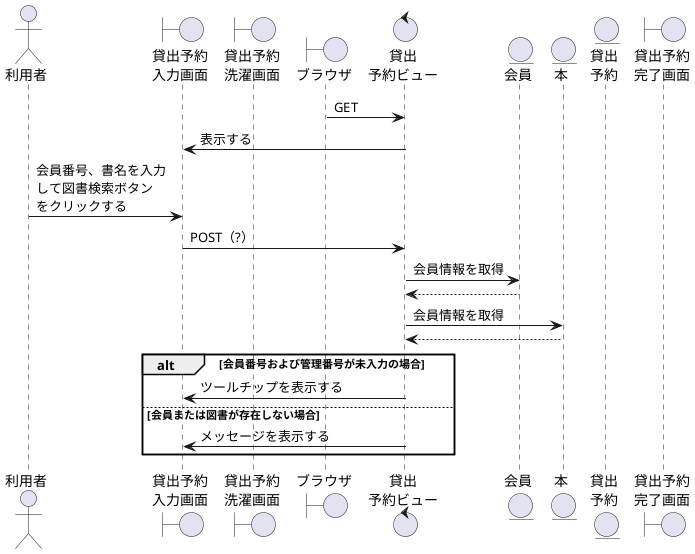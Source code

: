 @startuml KY

actor "利用者" as user
boundary "貸出予約\n入力画面" as KYKs
boundary "貸出予約\n洗濯画面" as KYs
boundary "ブラウザ" as brz
control "貸出\n予約ビュー" as KYv
entity "会員" as member
entity "本" as book
entity "貸出\n予約" as KY
boundary "貸出予約\n完了画面" as KYOKs
 

brz -> KYv: GET
KYKs <- KYv: 表示する
user -> KYKs: 会員番号、書名を入力\nして図書検索ボタン\nをクリックする
KYKs -> KYv: POST（?）
KYv -> member: 会員情報を取得
KYv <-- member
KYv -> book: 会員情報を取得
KYv <-- book
alt 会員番号および管理番号が未入力の場合
    KYKs <- KYv:ツールチップを表示する
else 会員または図書が存在しない場合
    KYKs <- KYv:メッセージを表示する
end


@enduml